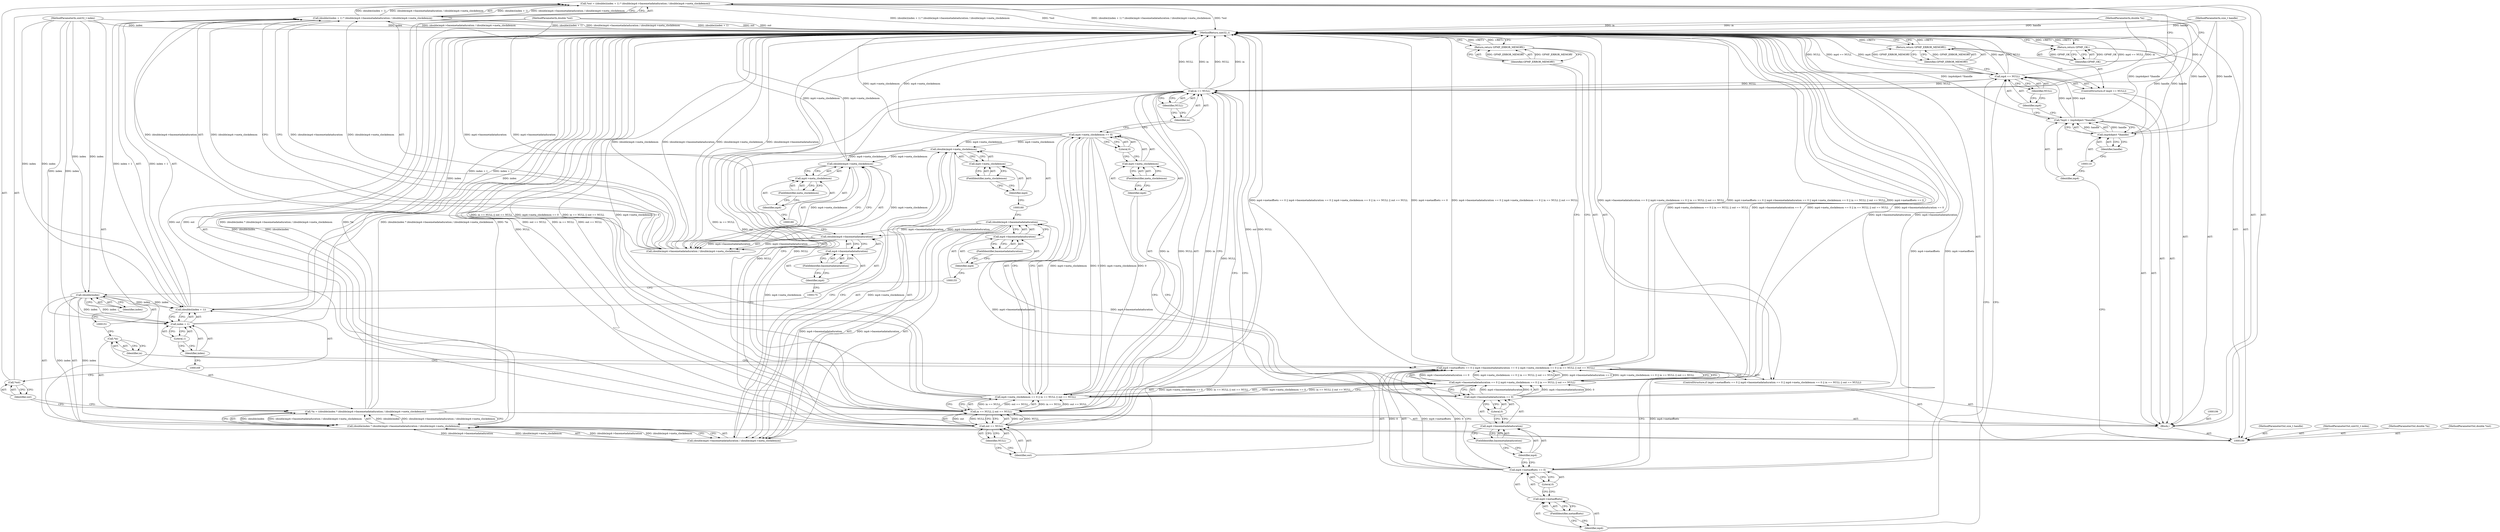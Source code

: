 digraph "0_gpmf-parser_341f12cd5b97ab419e53853ca00176457c9f1681_4" {
"1000164" [label="(Call,*out = ((double)(index + 1) * (double)mp4->basemetadataduration / (double)mp4->meta_clockdemon))"];
"1000165" [label="(Call,*out)"];
"1000170" [label="(Call,index + 1)"];
"1000171" [label="(Identifier,index)"];
"1000166" [label="(Identifier,out)"];
"1000172" [label="(Literal,1)"];
"1000173" [label="(Call,(double)mp4->basemetadataduration / (double)mp4->meta_clockdemon)"];
"1000174" [label="(Call,(double)mp4->basemetadataduration)"];
"1000176" [label="(Call,mp4->basemetadataduration)"];
"1000177" [label="(Identifier,mp4)"];
"1000178" [label="(FieldIdentifier,basemetadataduration)"];
"1000179" [label="(Call,(double)mp4->meta_clockdemon)"];
"1000181" [label="(Call,mp4->meta_clockdemon)"];
"1000182" [label="(Identifier,mp4)"];
"1000183" [label="(FieldIdentifier,meta_clockdemon)"];
"1000167" [label="(Call,(double)(index + 1) * (double)mp4->basemetadataduration / (double)mp4->meta_clockdemon)"];
"1000168" [label="(Call,(double)(index + 1))"];
"1000184" [label="(Return,return GPMF_OK;)"];
"1000185" [label="(Identifier,GPMF_OK)"];
"1000186" [label="(MethodReturn,uint32_t)"];
"1000101" [label="(MethodParameterIn,size_t handle)"];
"1000239" [label="(MethodParameterOut,size_t handle)"];
"1000102" [label="(MethodParameterIn,uint32_t index)"];
"1000240" [label="(MethodParameterOut,uint32_t index)"];
"1000103" [label="(MethodParameterIn,double *in)"];
"1000241" [label="(MethodParameterOut,double *in)"];
"1000104" [label="(MethodParameterIn,double *out)"];
"1000242" [label="(MethodParameterOut,double *out)"];
"1000105" [label="(Block,)"];
"1000107" [label="(Call,*mp4 = (mp4object *)handle)"];
"1000108" [label="(Identifier,mp4)"];
"1000109" [label="(Call,(mp4object *)handle)"];
"1000111" [label="(Identifier,handle)"];
"1000112" [label="(ControlStructure,if (mp4 == NULL))"];
"1000115" [label="(Identifier,NULL)"];
"1000116" [label="(Return,return GPMF_ERROR_MEMORY;)"];
"1000117" [label="(Identifier,GPMF_ERROR_MEMORY)"];
"1000113" [label="(Call,mp4 == NULL)"];
"1000114" [label="(Identifier,mp4)"];
"1000118" [label="(ControlStructure,if (mp4->metaoffsets == 0 || mp4->basemetadataduration == 0 || mp4->meta_clockdemon == 0 || in == NULL || out == NULL))"];
"1000123" [label="(FieldIdentifier,metaoffsets)"];
"1000141" [label="(Call,out == NULL)"];
"1000142" [label="(Identifier,out)"];
"1000143" [label="(Identifier,NULL)"];
"1000144" [label="(Return,return GPMF_ERROR_MEMORY;)"];
"1000145" [label="(Identifier,GPMF_ERROR_MEMORY)"];
"1000124" [label="(Literal,0)"];
"1000125" [label="(Call,mp4->basemetadataduration == 0 || mp4->meta_clockdemon == 0 || in == NULL || out == NULL)"];
"1000126" [label="(Call,mp4->basemetadataduration == 0)"];
"1000127" [label="(Call,mp4->basemetadataduration)"];
"1000128" [label="(Identifier,mp4)"];
"1000129" [label="(FieldIdentifier,basemetadataduration)"];
"1000119" [label="(Call,mp4->metaoffsets == 0 || mp4->basemetadataduration == 0 || mp4->meta_clockdemon == 0 || in == NULL || out == NULL)"];
"1000120" [label="(Call,mp4->metaoffsets == 0)"];
"1000121" [label="(Call,mp4->metaoffsets)"];
"1000122" [label="(Identifier,mp4)"];
"1000130" [label="(Literal,0)"];
"1000131" [label="(Call,mp4->meta_clockdemon == 0 || in == NULL || out == NULL)"];
"1000132" [label="(Call,mp4->meta_clockdemon == 0)"];
"1000133" [label="(Call,mp4->meta_clockdemon)"];
"1000134" [label="(Identifier,mp4)"];
"1000135" [label="(FieldIdentifier,meta_clockdemon)"];
"1000136" [label="(Literal,0)"];
"1000137" [label="(Call,in == NULL || out == NULL)"];
"1000138" [label="(Call,in == NULL)"];
"1000139" [label="(Identifier,in)"];
"1000140" [label="(Identifier,NULL)"];
"1000146" [label="(Call,*in = ((double)index * (double)mp4->basemetadataduration / (double)mp4->meta_clockdemon))"];
"1000147" [label="(Call,*in)"];
"1000152" [label="(Identifier,index)"];
"1000148" [label="(Identifier,in)"];
"1000153" [label="(Call,(double)mp4->basemetadataduration / (double)mp4->meta_clockdemon)"];
"1000154" [label="(Call,(double)mp4->basemetadataduration)"];
"1000156" [label="(Call,mp4->basemetadataduration)"];
"1000157" [label="(Identifier,mp4)"];
"1000158" [label="(FieldIdentifier,basemetadataduration)"];
"1000159" [label="(Call,(double)mp4->meta_clockdemon)"];
"1000161" [label="(Call,mp4->meta_clockdemon)"];
"1000162" [label="(Identifier,mp4)"];
"1000163" [label="(FieldIdentifier,meta_clockdemon)"];
"1000149" [label="(Call,(double)index * (double)mp4->basemetadataduration / (double)mp4->meta_clockdemon)"];
"1000150" [label="(Call,(double)index)"];
"1000164" -> "1000105"  [label="AST: "];
"1000164" -> "1000167"  [label="CFG: "];
"1000165" -> "1000164"  [label="AST: "];
"1000167" -> "1000164"  [label="AST: "];
"1000185" -> "1000164"  [label="CFG: "];
"1000164" -> "1000186"  [label="DDG: (double)(index + 1) * (double)mp4->basemetadataduration / (double)mp4->meta_clockdemon"];
"1000164" -> "1000186"  [label="DDG: *out"];
"1000167" -> "1000164"  [label="DDG: (double)(index + 1)"];
"1000167" -> "1000164"  [label="DDG: (double)mp4->basemetadataduration / (double)mp4->meta_clockdemon"];
"1000165" -> "1000164"  [label="AST: "];
"1000165" -> "1000166"  [label="CFG: "];
"1000166" -> "1000165"  [label="AST: "];
"1000169" -> "1000165"  [label="CFG: "];
"1000170" -> "1000168"  [label="AST: "];
"1000170" -> "1000172"  [label="CFG: "];
"1000171" -> "1000170"  [label="AST: "];
"1000172" -> "1000170"  [label="AST: "];
"1000168" -> "1000170"  [label="CFG: "];
"1000170" -> "1000186"  [label="DDG: index"];
"1000150" -> "1000170"  [label="DDG: index"];
"1000102" -> "1000170"  [label="DDG: index"];
"1000171" -> "1000170"  [label="AST: "];
"1000171" -> "1000169"  [label="CFG: "];
"1000172" -> "1000171"  [label="CFG: "];
"1000166" -> "1000165"  [label="AST: "];
"1000166" -> "1000146"  [label="CFG: "];
"1000165" -> "1000166"  [label="CFG: "];
"1000172" -> "1000170"  [label="AST: "];
"1000172" -> "1000171"  [label="CFG: "];
"1000170" -> "1000172"  [label="CFG: "];
"1000173" -> "1000167"  [label="AST: "];
"1000173" -> "1000179"  [label="CFG: "];
"1000174" -> "1000173"  [label="AST: "];
"1000179" -> "1000173"  [label="AST: "];
"1000167" -> "1000173"  [label="CFG: "];
"1000173" -> "1000186"  [label="DDG: (double)mp4->meta_clockdemon"];
"1000173" -> "1000186"  [label="DDG: (double)mp4->basemetadataduration"];
"1000173" -> "1000167"  [label="DDG: (double)mp4->basemetadataduration"];
"1000173" -> "1000167"  [label="DDG: (double)mp4->meta_clockdemon"];
"1000174" -> "1000173"  [label="DDG: mp4->basemetadataduration"];
"1000179" -> "1000173"  [label="DDG: mp4->meta_clockdemon"];
"1000174" -> "1000173"  [label="AST: "];
"1000174" -> "1000176"  [label="CFG: "];
"1000175" -> "1000174"  [label="AST: "];
"1000176" -> "1000174"  [label="AST: "];
"1000180" -> "1000174"  [label="CFG: "];
"1000174" -> "1000186"  [label="DDG: mp4->basemetadataduration"];
"1000174" -> "1000173"  [label="DDG: mp4->basemetadataduration"];
"1000154" -> "1000174"  [label="DDG: mp4->basemetadataduration"];
"1000176" -> "1000174"  [label="AST: "];
"1000176" -> "1000178"  [label="CFG: "];
"1000177" -> "1000176"  [label="AST: "];
"1000178" -> "1000176"  [label="AST: "];
"1000174" -> "1000176"  [label="CFG: "];
"1000177" -> "1000176"  [label="AST: "];
"1000177" -> "1000175"  [label="CFG: "];
"1000178" -> "1000177"  [label="CFG: "];
"1000178" -> "1000176"  [label="AST: "];
"1000178" -> "1000177"  [label="CFG: "];
"1000176" -> "1000178"  [label="CFG: "];
"1000179" -> "1000173"  [label="AST: "];
"1000179" -> "1000181"  [label="CFG: "];
"1000180" -> "1000179"  [label="AST: "];
"1000181" -> "1000179"  [label="AST: "];
"1000173" -> "1000179"  [label="CFG: "];
"1000179" -> "1000186"  [label="DDG: mp4->meta_clockdemon"];
"1000179" -> "1000173"  [label="DDG: mp4->meta_clockdemon"];
"1000159" -> "1000179"  [label="DDG: mp4->meta_clockdemon"];
"1000181" -> "1000179"  [label="AST: "];
"1000181" -> "1000183"  [label="CFG: "];
"1000182" -> "1000181"  [label="AST: "];
"1000183" -> "1000181"  [label="AST: "];
"1000179" -> "1000181"  [label="CFG: "];
"1000182" -> "1000181"  [label="AST: "];
"1000182" -> "1000180"  [label="CFG: "];
"1000183" -> "1000182"  [label="CFG: "];
"1000183" -> "1000181"  [label="AST: "];
"1000183" -> "1000182"  [label="CFG: "];
"1000181" -> "1000183"  [label="CFG: "];
"1000167" -> "1000164"  [label="AST: "];
"1000167" -> "1000173"  [label="CFG: "];
"1000168" -> "1000167"  [label="AST: "];
"1000173" -> "1000167"  [label="AST: "];
"1000164" -> "1000167"  [label="CFG: "];
"1000167" -> "1000186"  [label="DDG: (double)(index + 1)"];
"1000167" -> "1000186"  [label="DDG: (double)mp4->basemetadataduration / (double)mp4->meta_clockdemon"];
"1000167" -> "1000164"  [label="DDG: (double)(index + 1)"];
"1000167" -> "1000164"  [label="DDG: (double)mp4->basemetadataduration / (double)mp4->meta_clockdemon"];
"1000168" -> "1000167"  [label="DDG: index + 1"];
"1000173" -> "1000167"  [label="DDG: (double)mp4->basemetadataduration"];
"1000173" -> "1000167"  [label="DDG: (double)mp4->meta_clockdemon"];
"1000168" -> "1000167"  [label="AST: "];
"1000168" -> "1000170"  [label="CFG: "];
"1000169" -> "1000168"  [label="AST: "];
"1000170" -> "1000168"  [label="AST: "];
"1000175" -> "1000168"  [label="CFG: "];
"1000168" -> "1000186"  [label="DDG: index + 1"];
"1000168" -> "1000167"  [label="DDG: index + 1"];
"1000150" -> "1000168"  [label="DDG: index"];
"1000102" -> "1000168"  [label="DDG: index"];
"1000184" -> "1000105"  [label="AST: "];
"1000184" -> "1000185"  [label="CFG: "];
"1000185" -> "1000184"  [label="AST: "];
"1000186" -> "1000184"  [label="CFG: "];
"1000184" -> "1000186"  [label="DDG: <RET>"];
"1000185" -> "1000184"  [label="DDG: GPMF_OK"];
"1000185" -> "1000184"  [label="AST: "];
"1000185" -> "1000164"  [label="CFG: "];
"1000184" -> "1000185"  [label="CFG: "];
"1000185" -> "1000184"  [label="DDG: GPMF_OK"];
"1000186" -> "1000100"  [label="AST: "];
"1000186" -> "1000116"  [label="CFG: "];
"1000186" -> "1000144"  [label="CFG: "];
"1000186" -> "1000184"  [label="CFG: "];
"1000144" -> "1000186"  [label="DDG: <RET>"];
"1000116" -> "1000186"  [label="DDG: <RET>"];
"1000184" -> "1000186"  [label="DDG: <RET>"];
"1000141" -> "1000186"  [label="DDG: out"];
"1000141" -> "1000186"  [label="DDG: NULL"];
"1000119" -> "1000186"  [label="DDG: mp4->basemetadataduration == 0 || mp4->meta_clockdemon == 0 || in == NULL || out == NULL"];
"1000119" -> "1000186"  [label="DDG: mp4->metaoffsets == 0 || mp4->basemetadataduration == 0 || mp4->meta_clockdemon == 0 || in == NULL || out == NULL"];
"1000119" -> "1000186"  [label="DDG: mp4->metaoffsets == 0"];
"1000113" -> "1000186"  [label="DDG: mp4"];
"1000113" -> "1000186"  [label="DDG: NULL"];
"1000113" -> "1000186"  [label="DDG: mp4 == NULL"];
"1000138" -> "1000186"  [label="DDG: NULL"];
"1000138" -> "1000186"  [label="DDG: in"];
"1000179" -> "1000186"  [label="DDG: mp4->meta_clockdemon"];
"1000126" -> "1000186"  [label="DDG: mp4->basemetadataduration"];
"1000137" -> "1000186"  [label="DDG: in == NULL"];
"1000137" -> "1000186"  [label="DDG: out == NULL"];
"1000167" -> "1000186"  [label="DDG: (double)(index + 1)"];
"1000167" -> "1000186"  [label="DDG: (double)mp4->basemetadataduration / (double)mp4->meta_clockdemon"];
"1000125" -> "1000186"  [label="DDG: mp4->basemetadataduration == 0"];
"1000125" -> "1000186"  [label="DDG: mp4->meta_clockdemon == 0 || in == NULL || out == NULL"];
"1000173" -> "1000186"  [label="DDG: (double)mp4->meta_clockdemon"];
"1000173" -> "1000186"  [label="DDG: (double)mp4->basemetadataduration"];
"1000104" -> "1000186"  [label="DDG: out"];
"1000131" -> "1000186"  [label="DDG: mp4->meta_clockdemon == 0"];
"1000131" -> "1000186"  [label="DDG: in == NULL || out == NULL"];
"1000103" -> "1000186"  [label="DDG: in"];
"1000164" -> "1000186"  [label="DDG: (double)(index + 1) * (double)mp4->basemetadataduration / (double)mp4->meta_clockdemon"];
"1000164" -> "1000186"  [label="DDG: *out"];
"1000120" -> "1000186"  [label="DDG: mp4->metaoffsets"];
"1000146" -> "1000186"  [label="DDG: (double)index * (double)mp4->basemetadataduration / (double)mp4->meta_clockdemon"];
"1000146" -> "1000186"  [label="DDG: *in"];
"1000174" -> "1000186"  [label="DDG: mp4->basemetadataduration"];
"1000132" -> "1000186"  [label="DDG: mp4->meta_clockdemon"];
"1000102" -> "1000186"  [label="DDG: index"];
"1000101" -> "1000186"  [label="DDG: handle"];
"1000170" -> "1000186"  [label="DDG: index"];
"1000168" -> "1000186"  [label="DDG: index + 1"];
"1000149" -> "1000186"  [label="DDG: (double)index"];
"1000109" -> "1000186"  [label="DDG: handle"];
"1000107" -> "1000186"  [label="DDG: (mp4object *)handle"];
"1000101" -> "1000100"  [label="AST: "];
"1000101" -> "1000186"  [label="DDG: handle"];
"1000101" -> "1000109"  [label="DDG: handle"];
"1000239" -> "1000100"  [label="AST: "];
"1000102" -> "1000100"  [label="AST: "];
"1000102" -> "1000186"  [label="DDG: index"];
"1000102" -> "1000150"  [label="DDG: index"];
"1000102" -> "1000168"  [label="DDG: index"];
"1000102" -> "1000170"  [label="DDG: index"];
"1000240" -> "1000100"  [label="AST: "];
"1000103" -> "1000100"  [label="AST: "];
"1000103" -> "1000186"  [label="DDG: in"];
"1000103" -> "1000138"  [label="DDG: in"];
"1000241" -> "1000100"  [label="AST: "];
"1000104" -> "1000100"  [label="AST: "];
"1000104" -> "1000186"  [label="DDG: out"];
"1000104" -> "1000141"  [label="DDG: out"];
"1000242" -> "1000100"  [label="AST: "];
"1000105" -> "1000100"  [label="AST: "];
"1000106" -> "1000105"  [label="AST: "];
"1000107" -> "1000105"  [label="AST: "];
"1000112" -> "1000105"  [label="AST: "];
"1000118" -> "1000105"  [label="AST: "];
"1000146" -> "1000105"  [label="AST: "];
"1000164" -> "1000105"  [label="AST: "];
"1000184" -> "1000105"  [label="AST: "];
"1000107" -> "1000105"  [label="AST: "];
"1000107" -> "1000109"  [label="CFG: "];
"1000108" -> "1000107"  [label="AST: "];
"1000109" -> "1000107"  [label="AST: "];
"1000114" -> "1000107"  [label="CFG: "];
"1000107" -> "1000186"  [label="DDG: (mp4object *)handle"];
"1000109" -> "1000107"  [label="DDG: handle"];
"1000107" -> "1000113"  [label="DDG: mp4"];
"1000108" -> "1000107"  [label="AST: "];
"1000108" -> "1000100"  [label="CFG: "];
"1000110" -> "1000108"  [label="CFG: "];
"1000109" -> "1000107"  [label="AST: "];
"1000109" -> "1000111"  [label="CFG: "];
"1000110" -> "1000109"  [label="AST: "];
"1000111" -> "1000109"  [label="AST: "];
"1000107" -> "1000109"  [label="CFG: "];
"1000109" -> "1000186"  [label="DDG: handle"];
"1000109" -> "1000107"  [label="DDG: handle"];
"1000101" -> "1000109"  [label="DDG: handle"];
"1000111" -> "1000109"  [label="AST: "];
"1000111" -> "1000110"  [label="CFG: "];
"1000109" -> "1000111"  [label="CFG: "];
"1000112" -> "1000105"  [label="AST: "];
"1000113" -> "1000112"  [label="AST: "];
"1000116" -> "1000112"  [label="AST: "];
"1000115" -> "1000113"  [label="AST: "];
"1000115" -> "1000114"  [label="CFG: "];
"1000113" -> "1000115"  [label="CFG: "];
"1000116" -> "1000112"  [label="AST: "];
"1000116" -> "1000117"  [label="CFG: "];
"1000117" -> "1000116"  [label="AST: "];
"1000186" -> "1000116"  [label="CFG: "];
"1000116" -> "1000186"  [label="DDG: <RET>"];
"1000117" -> "1000116"  [label="DDG: GPMF_ERROR_MEMORY"];
"1000117" -> "1000116"  [label="AST: "];
"1000117" -> "1000113"  [label="CFG: "];
"1000116" -> "1000117"  [label="CFG: "];
"1000117" -> "1000116"  [label="DDG: GPMF_ERROR_MEMORY"];
"1000113" -> "1000112"  [label="AST: "];
"1000113" -> "1000115"  [label="CFG: "];
"1000114" -> "1000113"  [label="AST: "];
"1000115" -> "1000113"  [label="AST: "];
"1000117" -> "1000113"  [label="CFG: "];
"1000122" -> "1000113"  [label="CFG: "];
"1000113" -> "1000186"  [label="DDG: mp4"];
"1000113" -> "1000186"  [label="DDG: NULL"];
"1000113" -> "1000186"  [label="DDG: mp4 == NULL"];
"1000107" -> "1000113"  [label="DDG: mp4"];
"1000113" -> "1000138"  [label="DDG: NULL"];
"1000114" -> "1000113"  [label="AST: "];
"1000114" -> "1000107"  [label="CFG: "];
"1000115" -> "1000114"  [label="CFG: "];
"1000118" -> "1000105"  [label="AST: "];
"1000119" -> "1000118"  [label="AST: "];
"1000144" -> "1000118"  [label="AST: "];
"1000123" -> "1000121"  [label="AST: "];
"1000123" -> "1000122"  [label="CFG: "];
"1000121" -> "1000123"  [label="CFG: "];
"1000141" -> "1000137"  [label="AST: "];
"1000141" -> "1000143"  [label="CFG: "];
"1000142" -> "1000141"  [label="AST: "];
"1000143" -> "1000141"  [label="AST: "];
"1000137" -> "1000141"  [label="CFG: "];
"1000141" -> "1000186"  [label="DDG: out"];
"1000141" -> "1000186"  [label="DDG: NULL"];
"1000141" -> "1000137"  [label="DDG: out"];
"1000141" -> "1000137"  [label="DDG: NULL"];
"1000104" -> "1000141"  [label="DDG: out"];
"1000138" -> "1000141"  [label="DDG: NULL"];
"1000142" -> "1000141"  [label="AST: "];
"1000142" -> "1000138"  [label="CFG: "];
"1000143" -> "1000142"  [label="CFG: "];
"1000143" -> "1000141"  [label="AST: "];
"1000143" -> "1000142"  [label="CFG: "];
"1000141" -> "1000143"  [label="CFG: "];
"1000144" -> "1000118"  [label="AST: "];
"1000144" -> "1000145"  [label="CFG: "];
"1000145" -> "1000144"  [label="AST: "];
"1000186" -> "1000144"  [label="CFG: "];
"1000144" -> "1000186"  [label="DDG: <RET>"];
"1000145" -> "1000144"  [label="DDG: GPMF_ERROR_MEMORY"];
"1000145" -> "1000144"  [label="AST: "];
"1000145" -> "1000119"  [label="CFG: "];
"1000144" -> "1000145"  [label="CFG: "];
"1000145" -> "1000144"  [label="DDG: GPMF_ERROR_MEMORY"];
"1000124" -> "1000120"  [label="AST: "];
"1000124" -> "1000121"  [label="CFG: "];
"1000120" -> "1000124"  [label="CFG: "];
"1000125" -> "1000119"  [label="AST: "];
"1000125" -> "1000126"  [label="CFG: "];
"1000125" -> "1000131"  [label="CFG: "];
"1000126" -> "1000125"  [label="AST: "];
"1000131" -> "1000125"  [label="AST: "];
"1000119" -> "1000125"  [label="CFG: "];
"1000125" -> "1000186"  [label="DDG: mp4->basemetadataduration == 0"];
"1000125" -> "1000186"  [label="DDG: mp4->meta_clockdemon == 0 || in == NULL || out == NULL"];
"1000125" -> "1000119"  [label="DDG: mp4->basemetadataduration == 0"];
"1000125" -> "1000119"  [label="DDG: mp4->meta_clockdemon == 0 || in == NULL || out == NULL"];
"1000126" -> "1000125"  [label="DDG: mp4->basemetadataduration"];
"1000126" -> "1000125"  [label="DDG: 0"];
"1000131" -> "1000125"  [label="DDG: mp4->meta_clockdemon == 0"];
"1000131" -> "1000125"  [label="DDG: in == NULL || out == NULL"];
"1000126" -> "1000125"  [label="AST: "];
"1000126" -> "1000130"  [label="CFG: "];
"1000127" -> "1000126"  [label="AST: "];
"1000130" -> "1000126"  [label="AST: "];
"1000134" -> "1000126"  [label="CFG: "];
"1000125" -> "1000126"  [label="CFG: "];
"1000126" -> "1000186"  [label="DDG: mp4->basemetadataduration"];
"1000126" -> "1000125"  [label="DDG: mp4->basemetadataduration"];
"1000126" -> "1000125"  [label="DDG: 0"];
"1000126" -> "1000154"  [label="DDG: mp4->basemetadataduration"];
"1000127" -> "1000126"  [label="AST: "];
"1000127" -> "1000129"  [label="CFG: "];
"1000128" -> "1000127"  [label="AST: "];
"1000129" -> "1000127"  [label="AST: "];
"1000130" -> "1000127"  [label="CFG: "];
"1000128" -> "1000127"  [label="AST: "];
"1000128" -> "1000120"  [label="CFG: "];
"1000129" -> "1000128"  [label="CFG: "];
"1000129" -> "1000127"  [label="AST: "];
"1000129" -> "1000128"  [label="CFG: "];
"1000127" -> "1000129"  [label="CFG: "];
"1000119" -> "1000118"  [label="AST: "];
"1000119" -> "1000120"  [label="CFG: "];
"1000119" -> "1000125"  [label="CFG: "];
"1000120" -> "1000119"  [label="AST: "];
"1000125" -> "1000119"  [label="AST: "];
"1000145" -> "1000119"  [label="CFG: "];
"1000148" -> "1000119"  [label="CFG: "];
"1000119" -> "1000186"  [label="DDG: mp4->basemetadataduration == 0 || mp4->meta_clockdemon == 0 || in == NULL || out == NULL"];
"1000119" -> "1000186"  [label="DDG: mp4->metaoffsets == 0 || mp4->basemetadataduration == 0 || mp4->meta_clockdemon == 0 || in == NULL || out == NULL"];
"1000119" -> "1000186"  [label="DDG: mp4->metaoffsets == 0"];
"1000120" -> "1000119"  [label="DDG: mp4->metaoffsets"];
"1000120" -> "1000119"  [label="DDG: 0"];
"1000125" -> "1000119"  [label="DDG: mp4->basemetadataduration == 0"];
"1000125" -> "1000119"  [label="DDG: mp4->meta_clockdemon == 0 || in == NULL || out == NULL"];
"1000120" -> "1000119"  [label="AST: "];
"1000120" -> "1000124"  [label="CFG: "];
"1000121" -> "1000120"  [label="AST: "];
"1000124" -> "1000120"  [label="AST: "];
"1000128" -> "1000120"  [label="CFG: "];
"1000119" -> "1000120"  [label="CFG: "];
"1000120" -> "1000186"  [label="DDG: mp4->metaoffsets"];
"1000120" -> "1000119"  [label="DDG: mp4->metaoffsets"];
"1000120" -> "1000119"  [label="DDG: 0"];
"1000121" -> "1000120"  [label="AST: "];
"1000121" -> "1000123"  [label="CFG: "];
"1000122" -> "1000121"  [label="AST: "];
"1000123" -> "1000121"  [label="AST: "];
"1000124" -> "1000121"  [label="CFG: "];
"1000122" -> "1000121"  [label="AST: "];
"1000122" -> "1000113"  [label="CFG: "];
"1000123" -> "1000122"  [label="CFG: "];
"1000130" -> "1000126"  [label="AST: "];
"1000130" -> "1000127"  [label="CFG: "];
"1000126" -> "1000130"  [label="CFG: "];
"1000131" -> "1000125"  [label="AST: "];
"1000131" -> "1000132"  [label="CFG: "];
"1000131" -> "1000137"  [label="CFG: "];
"1000132" -> "1000131"  [label="AST: "];
"1000137" -> "1000131"  [label="AST: "];
"1000125" -> "1000131"  [label="CFG: "];
"1000131" -> "1000186"  [label="DDG: mp4->meta_clockdemon == 0"];
"1000131" -> "1000186"  [label="DDG: in == NULL || out == NULL"];
"1000131" -> "1000125"  [label="DDG: mp4->meta_clockdemon == 0"];
"1000131" -> "1000125"  [label="DDG: in == NULL || out == NULL"];
"1000132" -> "1000131"  [label="DDG: mp4->meta_clockdemon"];
"1000132" -> "1000131"  [label="DDG: 0"];
"1000137" -> "1000131"  [label="DDG: in == NULL"];
"1000137" -> "1000131"  [label="DDG: out == NULL"];
"1000132" -> "1000131"  [label="AST: "];
"1000132" -> "1000136"  [label="CFG: "];
"1000133" -> "1000132"  [label="AST: "];
"1000136" -> "1000132"  [label="AST: "];
"1000139" -> "1000132"  [label="CFG: "];
"1000131" -> "1000132"  [label="CFG: "];
"1000132" -> "1000186"  [label="DDG: mp4->meta_clockdemon"];
"1000132" -> "1000131"  [label="DDG: mp4->meta_clockdemon"];
"1000132" -> "1000131"  [label="DDG: 0"];
"1000132" -> "1000159"  [label="DDG: mp4->meta_clockdemon"];
"1000133" -> "1000132"  [label="AST: "];
"1000133" -> "1000135"  [label="CFG: "];
"1000134" -> "1000133"  [label="AST: "];
"1000135" -> "1000133"  [label="AST: "];
"1000136" -> "1000133"  [label="CFG: "];
"1000134" -> "1000133"  [label="AST: "];
"1000134" -> "1000126"  [label="CFG: "];
"1000135" -> "1000134"  [label="CFG: "];
"1000135" -> "1000133"  [label="AST: "];
"1000135" -> "1000134"  [label="CFG: "];
"1000133" -> "1000135"  [label="CFG: "];
"1000136" -> "1000132"  [label="AST: "];
"1000136" -> "1000133"  [label="CFG: "];
"1000132" -> "1000136"  [label="CFG: "];
"1000137" -> "1000131"  [label="AST: "];
"1000137" -> "1000138"  [label="CFG: "];
"1000137" -> "1000141"  [label="CFG: "];
"1000138" -> "1000137"  [label="AST: "];
"1000141" -> "1000137"  [label="AST: "];
"1000131" -> "1000137"  [label="CFG: "];
"1000137" -> "1000186"  [label="DDG: in == NULL"];
"1000137" -> "1000186"  [label="DDG: out == NULL"];
"1000137" -> "1000131"  [label="DDG: in == NULL"];
"1000137" -> "1000131"  [label="DDG: out == NULL"];
"1000138" -> "1000137"  [label="DDG: in"];
"1000138" -> "1000137"  [label="DDG: NULL"];
"1000141" -> "1000137"  [label="DDG: out"];
"1000141" -> "1000137"  [label="DDG: NULL"];
"1000138" -> "1000137"  [label="AST: "];
"1000138" -> "1000140"  [label="CFG: "];
"1000139" -> "1000138"  [label="AST: "];
"1000140" -> "1000138"  [label="AST: "];
"1000142" -> "1000138"  [label="CFG: "];
"1000137" -> "1000138"  [label="CFG: "];
"1000138" -> "1000186"  [label="DDG: NULL"];
"1000138" -> "1000186"  [label="DDG: in"];
"1000138" -> "1000137"  [label="DDG: in"];
"1000138" -> "1000137"  [label="DDG: NULL"];
"1000103" -> "1000138"  [label="DDG: in"];
"1000113" -> "1000138"  [label="DDG: NULL"];
"1000138" -> "1000141"  [label="DDG: NULL"];
"1000139" -> "1000138"  [label="AST: "];
"1000139" -> "1000132"  [label="CFG: "];
"1000140" -> "1000139"  [label="CFG: "];
"1000140" -> "1000138"  [label="AST: "];
"1000140" -> "1000139"  [label="CFG: "];
"1000138" -> "1000140"  [label="CFG: "];
"1000146" -> "1000105"  [label="AST: "];
"1000146" -> "1000149"  [label="CFG: "];
"1000147" -> "1000146"  [label="AST: "];
"1000149" -> "1000146"  [label="AST: "];
"1000166" -> "1000146"  [label="CFG: "];
"1000146" -> "1000186"  [label="DDG: (double)index * (double)mp4->basemetadataduration / (double)mp4->meta_clockdemon"];
"1000146" -> "1000186"  [label="DDG: *in"];
"1000149" -> "1000146"  [label="DDG: (double)index"];
"1000149" -> "1000146"  [label="DDG: (double)mp4->basemetadataduration / (double)mp4->meta_clockdemon"];
"1000147" -> "1000146"  [label="AST: "];
"1000147" -> "1000148"  [label="CFG: "];
"1000148" -> "1000147"  [label="AST: "];
"1000151" -> "1000147"  [label="CFG: "];
"1000152" -> "1000150"  [label="AST: "];
"1000152" -> "1000151"  [label="CFG: "];
"1000150" -> "1000152"  [label="CFG: "];
"1000148" -> "1000147"  [label="AST: "];
"1000148" -> "1000119"  [label="CFG: "];
"1000147" -> "1000148"  [label="CFG: "];
"1000153" -> "1000149"  [label="AST: "];
"1000153" -> "1000159"  [label="CFG: "];
"1000154" -> "1000153"  [label="AST: "];
"1000159" -> "1000153"  [label="AST: "];
"1000149" -> "1000153"  [label="CFG: "];
"1000153" -> "1000149"  [label="DDG: (double)mp4->basemetadataduration"];
"1000153" -> "1000149"  [label="DDG: (double)mp4->meta_clockdemon"];
"1000154" -> "1000153"  [label="DDG: mp4->basemetadataduration"];
"1000159" -> "1000153"  [label="DDG: mp4->meta_clockdemon"];
"1000154" -> "1000153"  [label="AST: "];
"1000154" -> "1000156"  [label="CFG: "];
"1000155" -> "1000154"  [label="AST: "];
"1000156" -> "1000154"  [label="AST: "];
"1000160" -> "1000154"  [label="CFG: "];
"1000154" -> "1000153"  [label="DDG: mp4->basemetadataduration"];
"1000126" -> "1000154"  [label="DDG: mp4->basemetadataduration"];
"1000154" -> "1000174"  [label="DDG: mp4->basemetadataduration"];
"1000156" -> "1000154"  [label="AST: "];
"1000156" -> "1000158"  [label="CFG: "];
"1000157" -> "1000156"  [label="AST: "];
"1000158" -> "1000156"  [label="AST: "];
"1000154" -> "1000156"  [label="CFG: "];
"1000157" -> "1000156"  [label="AST: "];
"1000157" -> "1000155"  [label="CFG: "];
"1000158" -> "1000157"  [label="CFG: "];
"1000158" -> "1000156"  [label="AST: "];
"1000158" -> "1000157"  [label="CFG: "];
"1000156" -> "1000158"  [label="CFG: "];
"1000159" -> "1000153"  [label="AST: "];
"1000159" -> "1000161"  [label="CFG: "];
"1000160" -> "1000159"  [label="AST: "];
"1000161" -> "1000159"  [label="AST: "];
"1000153" -> "1000159"  [label="CFG: "];
"1000159" -> "1000153"  [label="DDG: mp4->meta_clockdemon"];
"1000132" -> "1000159"  [label="DDG: mp4->meta_clockdemon"];
"1000159" -> "1000179"  [label="DDG: mp4->meta_clockdemon"];
"1000161" -> "1000159"  [label="AST: "];
"1000161" -> "1000163"  [label="CFG: "];
"1000162" -> "1000161"  [label="AST: "];
"1000163" -> "1000161"  [label="AST: "];
"1000159" -> "1000161"  [label="CFG: "];
"1000162" -> "1000161"  [label="AST: "];
"1000162" -> "1000160"  [label="CFG: "];
"1000163" -> "1000162"  [label="CFG: "];
"1000163" -> "1000161"  [label="AST: "];
"1000163" -> "1000162"  [label="CFG: "];
"1000161" -> "1000163"  [label="CFG: "];
"1000149" -> "1000146"  [label="AST: "];
"1000149" -> "1000153"  [label="CFG: "];
"1000150" -> "1000149"  [label="AST: "];
"1000153" -> "1000149"  [label="AST: "];
"1000146" -> "1000149"  [label="CFG: "];
"1000149" -> "1000186"  [label="DDG: (double)index"];
"1000149" -> "1000146"  [label="DDG: (double)index"];
"1000149" -> "1000146"  [label="DDG: (double)mp4->basemetadataduration / (double)mp4->meta_clockdemon"];
"1000150" -> "1000149"  [label="DDG: index"];
"1000153" -> "1000149"  [label="DDG: (double)mp4->basemetadataduration"];
"1000153" -> "1000149"  [label="DDG: (double)mp4->meta_clockdemon"];
"1000150" -> "1000149"  [label="AST: "];
"1000150" -> "1000152"  [label="CFG: "];
"1000151" -> "1000150"  [label="AST: "];
"1000152" -> "1000150"  [label="AST: "];
"1000155" -> "1000150"  [label="CFG: "];
"1000150" -> "1000149"  [label="DDG: index"];
"1000102" -> "1000150"  [label="DDG: index"];
"1000150" -> "1000168"  [label="DDG: index"];
"1000150" -> "1000170"  [label="DDG: index"];
}
